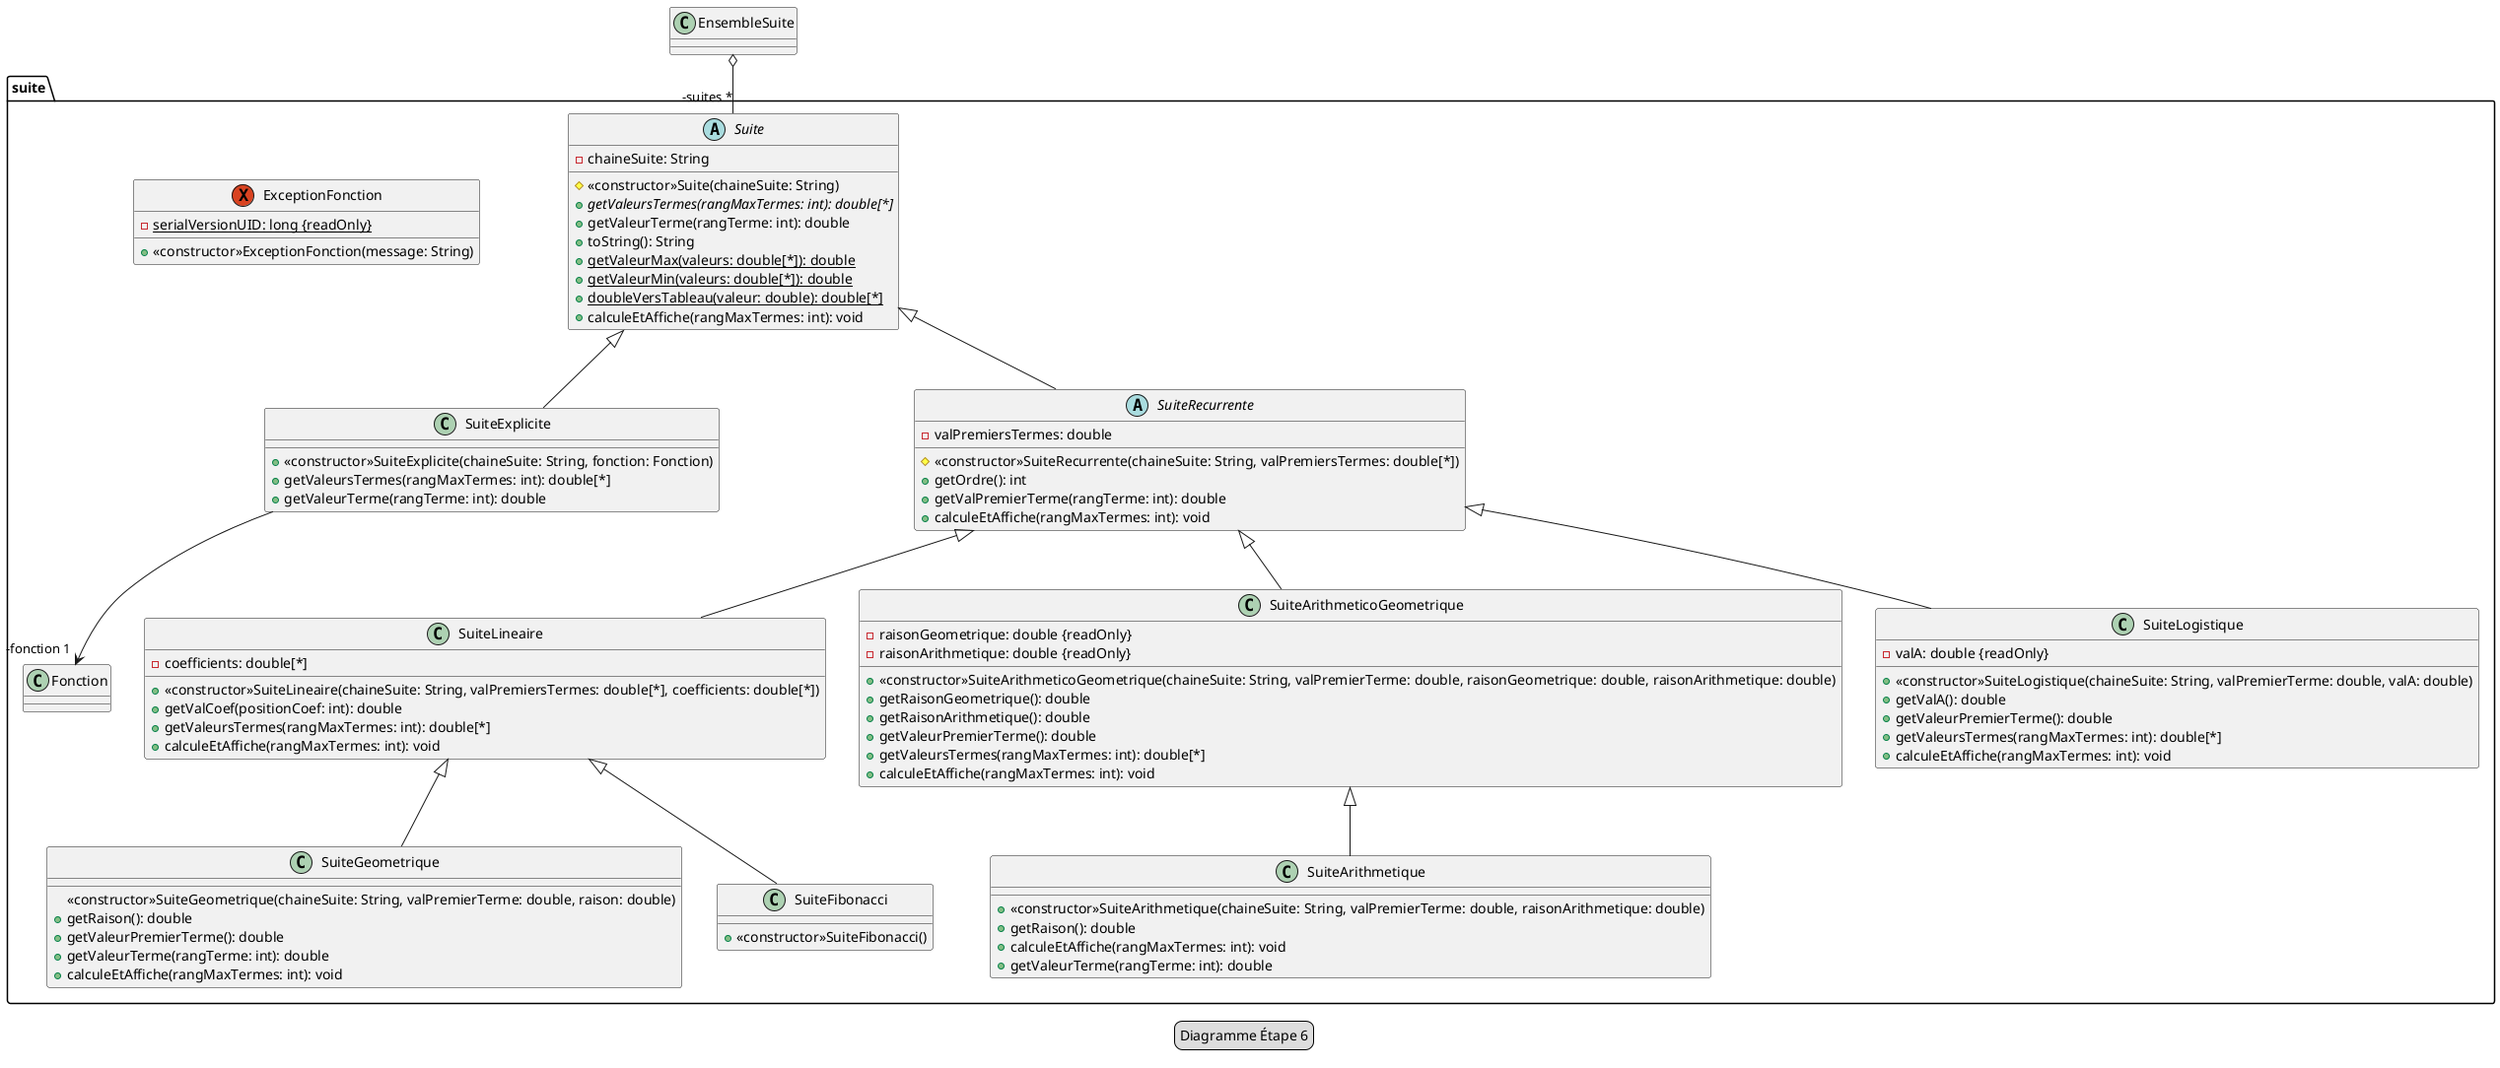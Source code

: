 @startuml
legend Diagramme Étape 6

package suite {
    abstract class Suite {
        -chaineSuite: String

        #<<constructor>>Suite(chaineSuite: String)
        +{abstract}getValeursTermes(rangMaxTermes: int): double[*]
        +getValeurTerme(rangTerme: int): double
        +toString(): String
        +{static}getValeurMax(valeurs: double[*]): double
        +{static}getValeurMin(valeurs: double[*]): double
        +{static}doubleVersTableau(valeur: double): double[*]
        +calculeEtAffiche(rangMaxTermes: int): void
    }

    class SuiteExplicite extends Suite {
        +<<constructor>>SuiteExplicite(chaineSuite: String, fonction: Fonction)
        +getValeursTermes(rangMaxTermes: int): double[*]
        +getValeurTerme(rangTerme: int): double
    }

    exception ExceptionFonction {
        -{static}serialVersionUID: long {readOnly}

        +<<constructor>>ExceptionFonction(message: String)
    }

    class Fonction {
    }

    abstract class SuiteRecurrente extends Suite {
        -valPremiersTermes: double

        #<<constructor>>SuiteRecurrente(chaineSuite: String, valPremiersTermes: double[*])
        +getOrdre(): int
        +getValPremierTerme(rangTerme: int): double
        +calculeEtAffiche(rangMaxTermes: int): void
    }

    class SuiteLineaire extends SuiteRecurrente {
        -coefficients: double[*]

        +<<constructor>>SuiteLineaire(chaineSuite: String, valPremiersTermes: double[*], coefficients: double[*])
        +getValCoef(positionCoef: int): double
        +getValeursTermes(rangMaxTermes: int): double[*]
        +calculeEtAffiche(rangMaxTermes: int): void
    }


    class SuiteGeometrique extends SuiteLineaire {
        <<constructor>>SuiteGeometrique(chaineSuite: String, valPremierTerme: double, raison: double)
        +getRaison(): double
        +getValeurPremierTerme(): double
        +getValeurTerme(rangTerme: int): double
        +calculeEtAffiche(rangMaxTermes: int): void
    }

    class SuiteArithmetique extends SuiteArithmeticoGeometrique {
        +<<constructor>>SuiteArithmetique(chaineSuite: String, valPremierTerme: double, raisonArithmetique: double)
        +getRaison(): double
        +calculeEtAffiche(rangMaxTermes: int): void
        +getValeurTerme(rangTerme: int): double
    }

    class SuiteArithmeticoGeometrique extends SuiteRecurrente{
        -raisonGeometrique: double {readOnly}
        -raisonArithmetique: double {readOnly}

        +<<constructor>>SuiteArithmeticoGeometrique(chaineSuite: String, valPremierTerme: double, raisonGeometrique: double, raisonArithmetique: double)
        +getRaisonGeometrique(): double
        +getRaisonArithmetique(): double
        +getValeurPremierTerme(): double
        +getValeursTermes(rangMaxTermes: int): double[*]
        +calculeEtAffiche(rangMaxTermes: int): void
    }

    class SuiteFibonacci extends SuiteLineaire {
        +<<constructor>>SuiteFibonacci()
    }

    class SuiteLogistique extends SuiteRecurrente {
        -valA: double {readOnly}

        +<<constructor>>SuiteLogistique(chaineSuite: String, valPremierTerme: double, valA: double)
        +getValA(): double
        +getValeurPremierTerme(): double
        +getValeursTermes(rangMaxTermes: int): double[*]
        +calculeEtAffiche(rangMaxTermes: int): void
    }
}

SuiteExplicite --> "-fonction 1" Fonction
EnsembleSuite o-- "-suites *" Suite
@enduml
